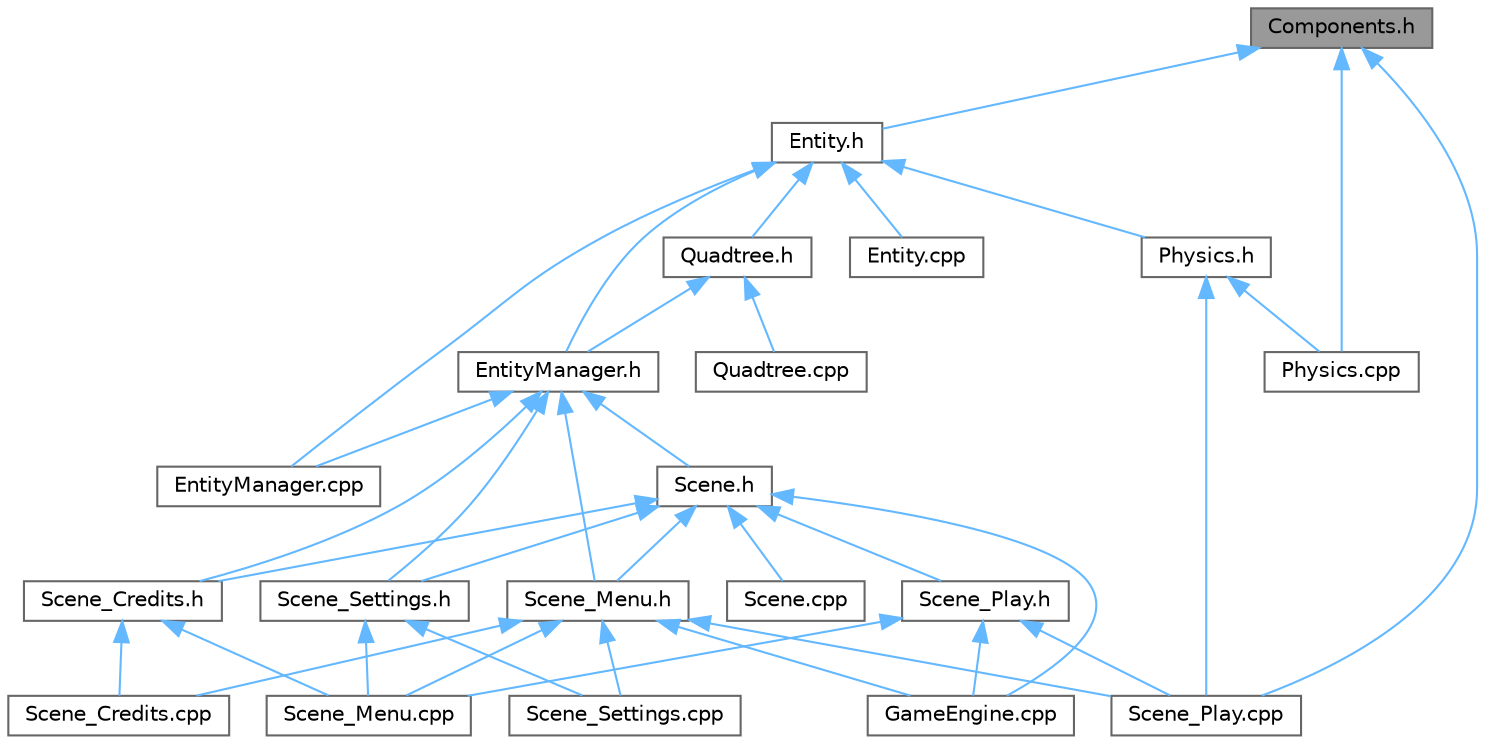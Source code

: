 digraph "Components.h"
{
 // LATEX_PDF_SIZE
  bgcolor="transparent";
  edge [fontname=Helvetica,fontsize=10,labelfontname=Helvetica,labelfontsize=10];
  node [fontname=Helvetica,fontsize=10,shape=box,height=0.2,width=0.4];
  Node1 [id="Node000001",label="Components.h",height=0.2,width=0.4,color="gray40", fillcolor="grey60", style="filled", fontcolor="black",tooltip=" "];
  Node1 -> Node2 [id="edge1_Node000001_Node000002",dir="back",color="steelblue1",style="solid",tooltip=" "];
  Node2 [id="Node000002",label="Entity.h",height=0.2,width=0.4,color="grey40", fillcolor="white", style="filled",URL="$_entity_8h.html",tooltip=" "];
  Node2 -> Node3 [id="edge2_Node000002_Node000003",dir="back",color="steelblue1",style="solid",tooltip=" "];
  Node3 [id="Node000003",label="Entity.cpp",height=0.2,width=0.4,color="grey40", fillcolor="white", style="filled",URL="$_entity_8cpp.html",tooltip=" "];
  Node2 -> Node4 [id="edge3_Node000002_Node000004",dir="back",color="steelblue1",style="solid",tooltip=" "];
  Node4 [id="Node000004",label="EntityManager.cpp",height=0.2,width=0.4,color="grey40", fillcolor="white", style="filled",URL="$_entity_manager_8cpp.html",tooltip=" "];
  Node2 -> Node5 [id="edge4_Node000002_Node000005",dir="back",color="steelblue1",style="solid",tooltip=" "];
  Node5 [id="Node000005",label="EntityManager.h",height=0.2,width=0.4,color="grey40", fillcolor="white", style="filled",URL="$_entity_manager_8h.html",tooltip=" "];
  Node5 -> Node4 [id="edge5_Node000005_Node000004",dir="back",color="steelblue1",style="solid",tooltip=" "];
  Node5 -> Node6 [id="edge6_Node000005_Node000006",dir="back",color="steelblue1",style="solid",tooltip=" "];
  Node6 [id="Node000006",label="Scene.h",height=0.2,width=0.4,color="grey40", fillcolor="white", style="filled",URL="$_scene_8h.html",tooltip=" "];
  Node6 -> Node7 [id="edge7_Node000006_Node000007",dir="back",color="steelblue1",style="solid",tooltip=" "];
  Node7 [id="Node000007",label="GameEngine.cpp",height=0.2,width=0.4,color="grey40", fillcolor="white", style="filled",URL="$_game_engine_8cpp.html",tooltip=" "];
  Node6 -> Node8 [id="edge8_Node000006_Node000008",dir="back",color="steelblue1",style="solid",tooltip=" "];
  Node8 [id="Node000008",label="Scene.cpp",height=0.2,width=0.4,color="grey40", fillcolor="white", style="filled",URL="$_scene_8cpp.html",tooltip=" "];
  Node6 -> Node9 [id="edge9_Node000006_Node000009",dir="back",color="steelblue1",style="solid",tooltip=" "];
  Node9 [id="Node000009",label="Scene_Credits.h",height=0.2,width=0.4,color="grey40", fillcolor="white", style="filled",URL="$_scene___credits_8h.html",tooltip=" "];
  Node9 -> Node10 [id="edge10_Node000009_Node000010",dir="back",color="steelblue1",style="solid",tooltip=" "];
  Node10 [id="Node000010",label="Scene_Credits.cpp",height=0.2,width=0.4,color="grey40", fillcolor="white", style="filled",URL="$_scene___credits_8cpp.html",tooltip=" "];
  Node9 -> Node11 [id="edge11_Node000009_Node000011",dir="back",color="steelblue1",style="solid",tooltip=" "];
  Node11 [id="Node000011",label="Scene_Menu.cpp",height=0.2,width=0.4,color="grey40", fillcolor="white", style="filled",URL="$_scene___menu_8cpp.html",tooltip=" "];
  Node6 -> Node12 [id="edge12_Node000006_Node000012",dir="back",color="steelblue1",style="solid",tooltip=" "];
  Node12 [id="Node000012",label="Scene_Menu.h",height=0.2,width=0.4,color="grey40", fillcolor="white", style="filled",URL="$_scene___menu_8h.html",tooltip=" "];
  Node12 -> Node7 [id="edge13_Node000012_Node000007",dir="back",color="steelblue1",style="solid",tooltip=" "];
  Node12 -> Node10 [id="edge14_Node000012_Node000010",dir="back",color="steelblue1",style="solid",tooltip=" "];
  Node12 -> Node11 [id="edge15_Node000012_Node000011",dir="back",color="steelblue1",style="solid",tooltip=" "];
  Node12 -> Node13 [id="edge16_Node000012_Node000013",dir="back",color="steelblue1",style="solid",tooltip=" "];
  Node13 [id="Node000013",label="Scene_Play.cpp",height=0.2,width=0.4,color="grey40", fillcolor="white", style="filled",URL="$_scene___play_8cpp.html",tooltip=" "];
  Node12 -> Node14 [id="edge17_Node000012_Node000014",dir="back",color="steelblue1",style="solid",tooltip=" "];
  Node14 [id="Node000014",label="Scene_Settings.cpp",height=0.2,width=0.4,color="grey40", fillcolor="white", style="filled",URL="$_scene___settings_8cpp.html",tooltip=" "];
  Node6 -> Node15 [id="edge18_Node000006_Node000015",dir="back",color="steelblue1",style="solid",tooltip=" "];
  Node15 [id="Node000015",label="Scene_Play.h",height=0.2,width=0.4,color="grey40", fillcolor="white", style="filled",URL="$_scene___play_8h.html",tooltip=" "];
  Node15 -> Node7 [id="edge19_Node000015_Node000007",dir="back",color="steelblue1",style="solid",tooltip=" "];
  Node15 -> Node11 [id="edge20_Node000015_Node000011",dir="back",color="steelblue1",style="solid",tooltip=" "];
  Node15 -> Node13 [id="edge21_Node000015_Node000013",dir="back",color="steelblue1",style="solid",tooltip=" "];
  Node6 -> Node16 [id="edge22_Node000006_Node000016",dir="back",color="steelblue1",style="solid",tooltip=" "];
  Node16 [id="Node000016",label="Scene_Settings.h",height=0.2,width=0.4,color="grey40", fillcolor="white", style="filled",URL="$_scene___settings_8h.html",tooltip=" "];
  Node16 -> Node11 [id="edge23_Node000016_Node000011",dir="back",color="steelblue1",style="solid",tooltip=" "];
  Node16 -> Node14 [id="edge24_Node000016_Node000014",dir="back",color="steelblue1",style="solid",tooltip=" "];
  Node5 -> Node9 [id="edge25_Node000005_Node000009",dir="back",color="steelblue1",style="solid",tooltip=" "];
  Node5 -> Node12 [id="edge26_Node000005_Node000012",dir="back",color="steelblue1",style="solid",tooltip=" "];
  Node5 -> Node16 [id="edge27_Node000005_Node000016",dir="back",color="steelblue1",style="solid",tooltip=" "];
  Node2 -> Node17 [id="edge28_Node000002_Node000017",dir="back",color="steelblue1",style="solid",tooltip=" "];
  Node17 [id="Node000017",label="Physics.h",height=0.2,width=0.4,color="grey40", fillcolor="white", style="filled",URL="$_physics_8h.html",tooltip=" "];
  Node17 -> Node18 [id="edge29_Node000017_Node000018",dir="back",color="steelblue1",style="solid",tooltip=" "];
  Node18 [id="Node000018",label="Physics.cpp",height=0.2,width=0.4,color="grey40", fillcolor="white", style="filled",URL="$_physics_8cpp.html",tooltip=" "];
  Node17 -> Node13 [id="edge30_Node000017_Node000013",dir="back",color="steelblue1",style="solid",tooltip=" "];
  Node2 -> Node19 [id="edge31_Node000002_Node000019",dir="back",color="steelblue1",style="solid",tooltip=" "];
  Node19 [id="Node000019",label="Quadtree.h",height=0.2,width=0.4,color="grey40", fillcolor="white", style="filled",URL="$_quadtree_8h.html",tooltip=" "];
  Node19 -> Node5 [id="edge32_Node000019_Node000005",dir="back",color="steelblue1",style="solid",tooltip=" "];
  Node19 -> Node20 [id="edge33_Node000019_Node000020",dir="back",color="steelblue1",style="solid",tooltip=" "];
  Node20 [id="Node000020",label="Quadtree.cpp",height=0.2,width=0.4,color="grey40", fillcolor="white", style="filled",URL="$_quadtree_8cpp.html",tooltip=" "];
  Node1 -> Node18 [id="edge34_Node000001_Node000018",dir="back",color="steelblue1",style="solid",tooltip=" "];
  Node1 -> Node13 [id="edge35_Node000001_Node000013",dir="back",color="steelblue1",style="solid",tooltip=" "];
}
